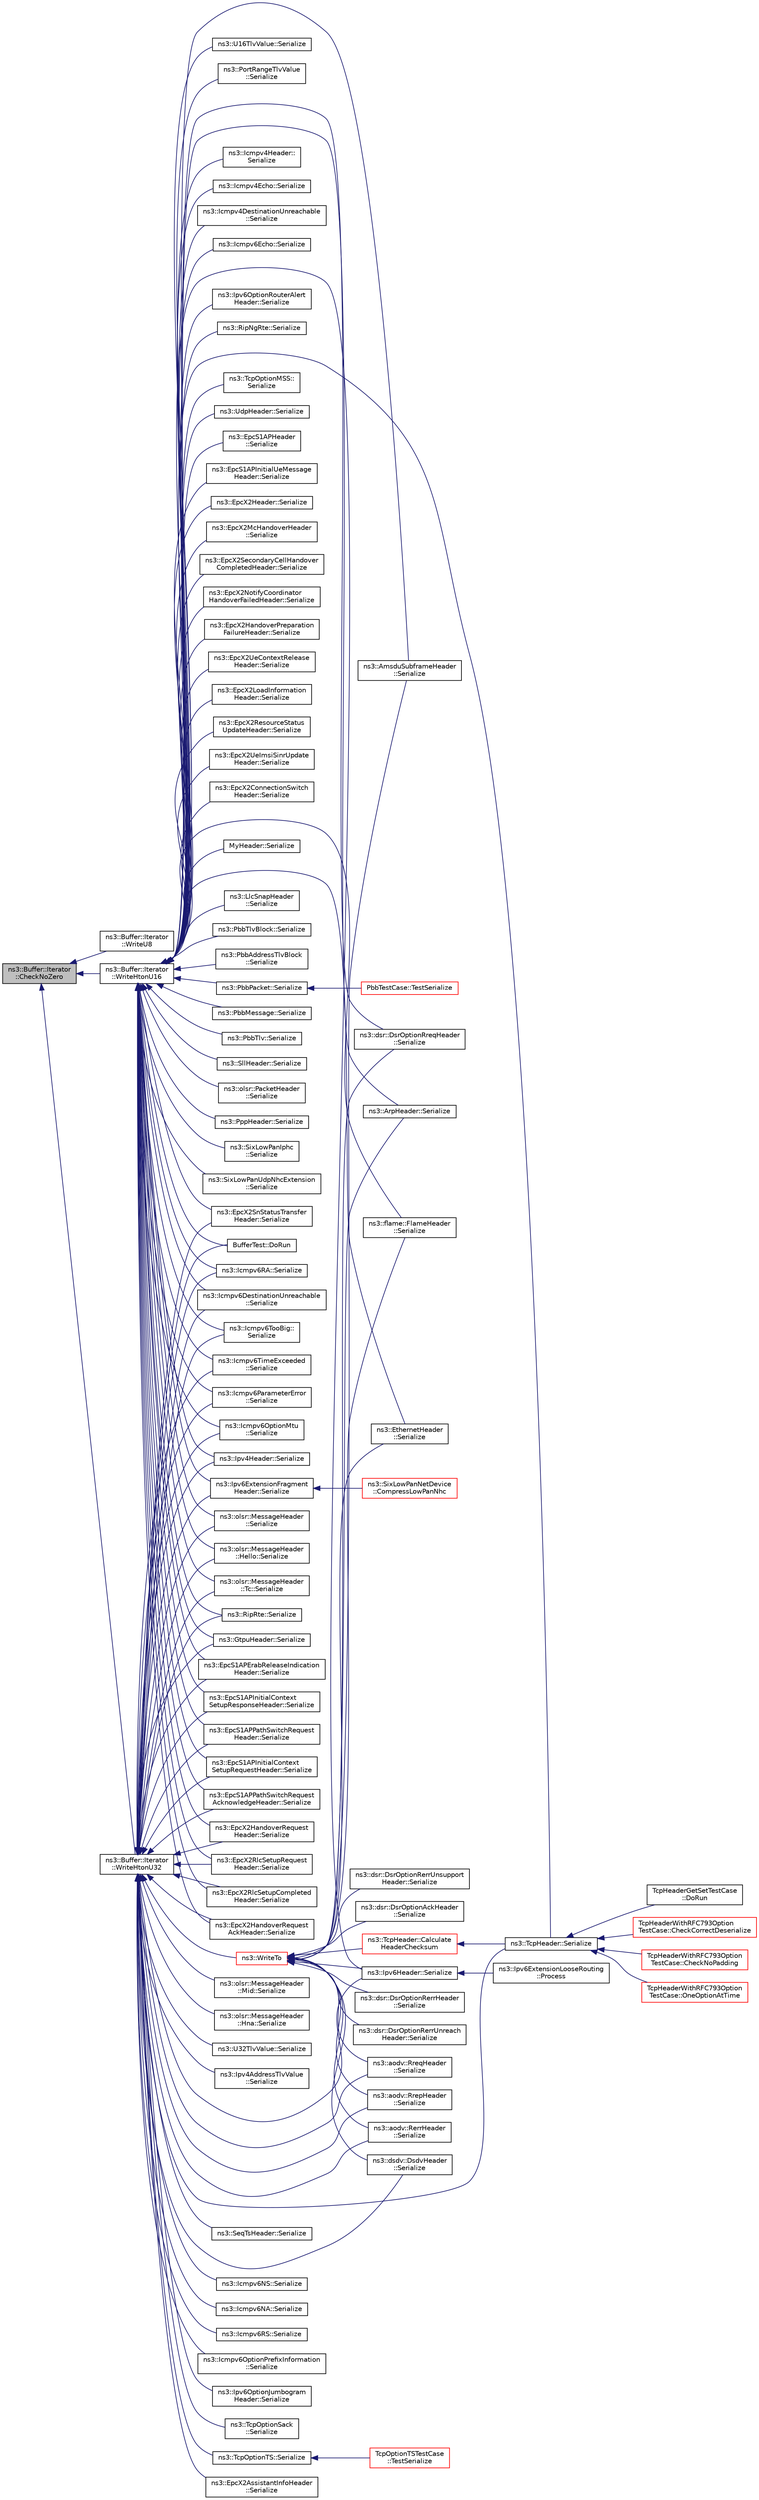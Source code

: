 digraph "ns3::Buffer::Iterator::CheckNoZero"
{
  edge [fontname="Helvetica",fontsize="10",labelfontname="Helvetica",labelfontsize="10"];
  node [fontname="Helvetica",fontsize="10",shape=record];
  rankdir="LR";
  Node1 [label="ns3::Buffer::Iterator\l::CheckNoZero",height=0.2,width=0.4,color="black", fillcolor="grey75", style="filled", fontcolor="black"];
  Node1 -> Node2 [dir="back",color="midnightblue",fontsize="10",style="solid"];
  Node2 [label="ns3::Buffer::Iterator\l::WriteU8",height=0.2,width=0.4,color="black", fillcolor="white", style="filled",URL="$d0/daf/classns3_1_1Buffer_1_1Iterator.html#a31520a724d7387124c75c326b6d4edc9"];
  Node1 -> Node3 [dir="back",color="midnightblue",fontsize="10",style="solid"];
  Node3 [label="ns3::Buffer::Iterator\l::WriteHtonU16",height=0.2,width=0.4,color="black", fillcolor="white", style="filled",URL="$d0/daf/classns3_1_1Buffer_1_1Iterator.html#a97ea9c86cfe87b516efc28faa7dfdf21"];
  Node3 -> Node4 [dir="back",color="midnightblue",fontsize="10",style="solid"];
  Node4 [label="ns3::dsr::DsrOptionRreqHeader\l::Serialize",height=0.2,width=0.4,color="black", fillcolor="white", style="filled",URL="$d9/d21/classns3_1_1dsr_1_1DsrOptionRreqHeader.html#a620cbf122e8637ec0a22ec3882176816",tooltip="Serialize the packet. "];
  Node3 -> Node5 [dir="back",color="midnightblue",fontsize="10",style="solid"];
  Node5 [label="ns3::ArpHeader::Serialize",height=0.2,width=0.4,color="black", fillcolor="white", style="filled",URL="$db/d42/classns3_1_1ArpHeader.html#a277dfd6e5a0ee69a3bf612c1d21a5698"];
  Node3 -> Node6 [dir="back",color="midnightblue",fontsize="10",style="solid"];
  Node6 [label="ns3::Icmpv4Header::\lSerialize",height=0.2,width=0.4,color="black", fillcolor="white", style="filled",URL="$d6/dde/classns3_1_1Icmpv4Header.html#a8a99d2c9a7cd91e84efbee9a61606ced"];
  Node3 -> Node7 [dir="back",color="midnightblue",fontsize="10",style="solid"];
  Node7 [label="ns3::Icmpv4Echo::Serialize",height=0.2,width=0.4,color="black", fillcolor="white", style="filled",URL="$d8/dcc/classns3_1_1Icmpv4Echo.html#ad6652457d16fed5589a6e668da6f78f6"];
  Node3 -> Node8 [dir="back",color="midnightblue",fontsize="10",style="solid"];
  Node8 [label="ns3::Icmpv4DestinationUnreachable\l::Serialize",height=0.2,width=0.4,color="black", fillcolor="white", style="filled",URL="$d6/daf/classns3_1_1Icmpv4DestinationUnreachable.html#a38e6b156675363e4af25597181b4d6c7"];
  Node3 -> Node9 [dir="back",color="midnightblue",fontsize="10",style="solid"];
  Node9 [label="ns3::Icmpv6RA::Serialize",height=0.2,width=0.4,color="black", fillcolor="white", style="filled",URL="$da/d73/classns3_1_1Icmpv6RA.html#afc9c2386a4c11b13c41d79f0dbc970cd",tooltip="Serialize the packet. "];
  Node3 -> Node10 [dir="back",color="midnightblue",fontsize="10",style="solid"];
  Node10 [label="ns3::Icmpv6Echo::Serialize",height=0.2,width=0.4,color="black", fillcolor="white", style="filled",URL="$d6/d5b/classns3_1_1Icmpv6Echo.html#ae00908cfd1912f20da4ad804ce73ba1d",tooltip="Serialize the packet. "];
  Node3 -> Node11 [dir="back",color="midnightblue",fontsize="10",style="solid"];
  Node11 [label="ns3::Icmpv6DestinationUnreachable\l::Serialize",height=0.2,width=0.4,color="black", fillcolor="white", style="filled",URL="$d1/deb/classns3_1_1Icmpv6DestinationUnreachable.html#a97ea83de54f105a43a8386e2934fe732",tooltip="Serialize the packet. "];
  Node3 -> Node12 [dir="back",color="midnightblue",fontsize="10",style="solid"];
  Node12 [label="ns3::Icmpv6TooBig::\lSerialize",height=0.2,width=0.4,color="black", fillcolor="white", style="filled",URL="$d3/d1b/classns3_1_1Icmpv6TooBig.html#ae8042b6593cfb81dad23e60c588e7b21",tooltip="Serialize the packet. "];
  Node3 -> Node13 [dir="back",color="midnightblue",fontsize="10",style="solid"];
  Node13 [label="ns3::Icmpv6TimeExceeded\l::Serialize",height=0.2,width=0.4,color="black", fillcolor="white", style="filled",URL="$d5/db1/classns3_1_1Icmpv6TimeExceeded.html#a8cc2085dcd82138138cdc2029280a60f",tooltip="Serialize the packet. "];
  Node3 -> Node14 [dir="back",color="midnightblue",fontsize="10",style="solid"];
  Node14 [label="ns3::Icmpv6ParameterError\l::Serialize",height=0.2,width=0.4,color="black", fillcolor="white", style="filled",URL="$d8/dd7/classns3_1_1Icmpv6ParameterError.html#a72ba841a8b45117a67cfb9a89ffd677b",tooltip="Serialize the packet. "];
  Node3 -> Node15 [dir="back",color="midnightblue",fontsize="10",style="solid"];
  Node15 [label="ns3::Icmpv6OptionMtu\l::Serialize",height=0.2,width=0.4,color="black", fillcolor="white", style="filled",URL="$df/d6d/classns3_1_1Icmpv6OptionMtu.html#a7fb0a0d983fc4ca0d906da376bd9bceb",tooltip="Serialize the packet. "];
  Node3 -> Node16 [dir="back",color="midnightblue",fontsize="10",style="solid"];
  Node16 [label="ns3::Ipv4Header::Serialize",height=0.2,width=0.4,color="black", fillcolor="white", style="filled",URL="$d9/df1/classns3_1_1Ipv4Header.html#a09dd6e92cb94bc1287b5219519a7bc69"];
  Node3 -> Node17 [dir="back",color="midnightblue",fontsize="10",style="solid"];
  Node17 [label="ns3::Ipv6ExtensionFragment\lHeader::Serialize",height=0.2,width=0.4,color="black", fillcolor="white", style="filled",URL="$dc/dde/classns3_1_1Ipv6ExtensionFragmentHeader.html#ac63d2e1a8fe9f7cdb3589c2677f5f9f6",tooltip="Serialize the packet. "];
  Node17 -> Node18 [dir="back",color="midnightblue",fontsize="10",style="solid"];
  Node18 [label="ns3::SixLowPanNetDevice\l::CompressLowPanNhc",height=0.2,width=0.4,color="red", fillcolor="white", style="filled",URL="$d1/d2b/classns3_1_1SixLowPanNetDevice.html#a41d34fd1612e7e6911614fadfef6ab67",tooltip="Compress the headers according to NHC compression. "];
  Node3 -> Node19 [dir="back",color="midnightblue",fontsize="10",style="solid"];
  Node19 [label="ns3::Ipv6Header::Serialize",height=0.2,width=0.4,color="black", fillcolor="white", style="filled",URL="$d8/d5d/classns3_1_1Ipv6Header.html#a6c927edee07d668e0a5aba391c1af9b4",tooltip="Serialize the packet. "];
  Node19 -> Node20 [dir="back",color="midnightblue",fontsize="10",style="solid"];
  Node20 [label="ns3::Ipv6ExtensionLooseRouting\l::Process",height=0.2,width=0.4,color="black", fillcolor="white", style="filled",URL="$df/d36/classns3_1_1Ipv6ExtensionLooseRouting.html#ab73c109952d780d1eb52c2f7c144e546",tooltip="Process method Called from Ipv6L3Protocol::Receive. "];
  Node3 -> Node21 [dir="back",color="midnightblue",fontsize="10",style="solid"];
  Node21 [label="ns3::Ipv6OptionRouterAlert\lHeader::Serialize",height=0.2,width=0.4,color="black", fillcolor="white", style="filled",URL="$d2/da8/classns3_1_1Ipv6OptionRouterAlertHeader.html#ac65a97a114b0d65bb494cddecb8ac26b",tooltip="Serialize the packet. "];
  Node3 -> Node22 [dir="back",color="midnightblue",fontsize="10",style="solid"];
  Node22 [label="ns3::RipRte::Serialize",height=0.2,width=0.4,color="black", fillcolor="white", style="filled",URL="$db/dfe/classns3_1_1RipRte.html#abfb9071d7ac51ecd3eee03b1bdde16bb",tooltip="Serialize the packet. "];
  Node3 -> Node23 [dir="back",color="midnightblue",fontsize="10",style="solid"];
  Node23 [label="ns3::RipNgRte::Serialize",height=0.2,width=0.4,color="black", fillcolor="white", style="filled",URL="$d1/ded/classns3_1_1RipNgRte.html#ada12986eef4759b1b8e092a3a5f1e749",tooltip="Serialize the packet. "];
  Node3 -> Node24 [dir="back",color="midnightblue",fontsize="10",style="solid"];
  Node24 [label="ns3::TcpHeader::Serialize",height=0.2,width=0.4,color="black", fillcolor="white", style="filled",URL="$d0/d46/classns3_1_1TcpHeader.html#ab492a55e7e9a54ec4938035696877aa3"];
  Node24 -> Node25 [dir="back",color="midnightblue",fontsize="10",style="solid"];
  Node25 [label="TcpHeaderGetSetTestCase\l::DoRun",height=0.2,width=0.4,color="black", fillcolor="white", style="filled",URL="$d0/d33/classTcpHeaderGetSetTestCase.html#ae5c6a3e802b8648d197d5a22509acf49",tooltip="Implementation to actually run this TestCase. "];
  Node24 -> Node26 [dir="back",color="midnightblue",fontsize="10",style="solid"];
  Node26 [label="TcpHeaderWithRFC793Option\lTestCase::CheckCorrectDeserialize",height=0.2,width=0.4,color="red", fillcolor="white", style="filled",URL="$d6/d39/classTcpHeaderWithRFC793OptionTestCase.html#ad8478f3d6d33caa92f933389f8d8419b",tooltip="Check the correct header deserialization. "];
  Node24 -> Node27 [dir="back",color="midnightblue",fontsize="10",style="solid"];
  Node27 [label="TcpHeaderWithRFC793Option\lTestCase::CheckNoPadding",height=0.2,width=0.4,color="red", fillcolor="white", style="filled",URL="$d6/d39/classTcpHeaderWithRFC793OptionTestCase.html#ac054655b0adbd8c76eab91590eb246c4",tooltip="Check an header for the correct padding. "];
  Node24 -> Node28 [dir="back",color="midnightblue",fontsize="10",style="solid"];
  Node28 [label="TcpHeaderWithRFC793Option\lTestCase::OneOptionAtTime",height=0.2,width=0.4,color="red", fillcolor="white", style="filled",URL="$d6/d39/classTcpHeaderWithRFC793OptionTestCase.html#a4f736353f198886b49418a84756e48de",tooltip="Check an header with only one kind of option. "];
  Node3 -> Node29 [dir="back",color="midnightblue",fontsize="10",style="solid"];
  Node29 [label="ns3::TcpOptionMSS::\lSerialize",height=0.2,width=0.4,color="black", fillcolor="white", style="filled",URL="$d6/dcc/classns3_1_1TcpOptionMSS.html#a215e1d74349d02e8673da02c96a81f1e",tooltip="Serialize the Option to a buffer iterator. "];
  Node3 -> Node30 [dir="back",color="midnightblue",fontsize="10",style="solid"];
  Node30 [label="ns3::UdpHeader::Serialize",height=0.2,width=0.4,color="black", fillcolor="white", style="filled",URL="$d3/dc4/classns3_1_1UdpHeader.html#a5243cf0bfa2bc7f510c8e6c8a5801194"];
  Node3 -> Node31 [dir="back",color="midnightblue",fontsize="10",style="solid"];
  Node31 [label="ns3::GtpuHeader::Serialize",height=0.2,width=0.4,color="black", fillcolor="white", style="filled",URL="$da/dd7/classns3_1_1GtpuHeader.html#af6005e7d2acb5c6c4014ea507c754617"];
  Node3 -> Node32 [dir="back",color="midnightblue",fontsize="10",style="solid"];
  Node32 [label="ns3::EpcS1APHeader\l::Serialize",height=0.2,width=0.4,color="black", fillcolor="white", style="filled",URL="$d8/d13/classns3_1_1EpcS1APHeader.html#a893a72f6574f282a96ed0f6dfbbab8cb"];
  Node3 -> Node33 [dir="back",color="midnightblue",fontsize="10",style="solid"];
  Node33 [label="ns3::EpcS1APInitialUeMessage\lHeader::Serialize",height=0.2,width=0.4,color="black", fillcolor="white", style="filled",URL="$d3/d99/classns3_1_1EpcS1APInitialUeMessageHeader.html#a3025b6b39964b1ccf6a50fb8ccc308de"];
  Node3 -> Node34 [dir="back",color="midnightblue",fontsize="10",style="solid"];
  Node34 [label="ns3::EpcS1APErabReleaseIndication\lHeader::Serialize",height=0.2,width=0.4,color="black", fillcolor="white", style="filled",URL="$dc/dd0/classns3_1_1EpcS1APErabReleaseIndicationHeader.html#a166f941727ec16c9cf2448581873cea3"];
  Node3 -> Node35 [dir="back",color="midnightblue",fontsize="10",style="solid"];
  Node35 [label="ns3::EpcS1APInitialContext\lSetupResponseHeader::Serialize",height=0.2,width=0.4,color="black", fillcolor="white", style="filled",URL="$d0/de4/classns3_1_1EpcS1APInitialContextSetupResponseHeader.html#a678e89292162d6988328f1a91f021c0e"];
  Node3 -> Node36 [dir="back",color="midnightblue",fontsize="10",style="solid"];
  Node36 [label="ns3::EpcS1APPathSwitchRequest\lHeader::Serialize",height=0.2,width=0.4,color="black", fillcolor="white", style="filled",URL="$d1/dc9/classns3_1_1EpcS1APPathSwitchRequestHeader.html#a5b385465a20504fb417b0b6fcba673bc"];
  Node3 -> Node37 [dir="back",color="midnightblue",fontsize="10",style="solid"];
  Node37 [label="ns3::EpcS1APInitialContext\lSetupRequestHeader::Serialize",height=0.2,width=0.4,color="black", fillcolor="white", style="filled",URL="$de/d31/classns3_1_1EpcS1APInitialContextSetupRequestHeader.html#a3d3783366a82cae7ea569ce16316dfe8"];
  Node3 -> Node38 [dir="back",color="midnightblue",fontsize="10",style="solid"];
  Node38 [label="ns3::EpcS1APPathSwitchRequest\lAcknowledgeHeader::Serialize",height=0.2,width=0.4,color="black", fillcolor="white", style="filled",URL="$d0/d37/classns3_1_1EpcS1APPathSwitchRequestAcknowledgeHeader.html#a344ea304f7e59d655c3ac1a6fc713996"];
  Node3 -> Node39 [dir="back",color="midnightblue",fontsize="10",style="solid"];
  Node39 [label="ns3::EpcX2Header::Serialize",height=0.2,width=0.4,color="black", fillcolor="white", style="filled",URL="$da/d09/classns3_1_1EpcX2Header.html#a7a55059025f3cab2c73514356ec565a1"];
  Node3 -> Node40 [dir="back",color="midnightblue",fontsize="10",style="solid"];
  Node40 [label="ns3::EpcX2HandoverRequest\lHeader::Serialize",height=0.2,width=0.4,color="black", fillcolor="white", style="filled",URL="$d7/db8/classns3_1_1EpcX2HandoverRequestHeader.html#afab50392829e9534735e735bd79c34db"];
  Node3 -> Node41 [dir="back",color="midnightblue",fontsize="10",style="solid"];
  Node41 [label="ns3::EpcX2RlcSetupRequest\lHeader::Serialize",height=0.2,width=0.4,color="black", fillcolor="white", style="filled",URL="$d6/d69/classns3_1_1EpcX2RlcSetupRequestHeader.html#a714351da066ffbc670ab36c5f972871d"];
  Node3 -> Node42 [dir="back",color="midnightblue",fontsize="10",style="solid"];
  Node42 [label="ns3::EpcX2RlcSetupCompleted\lHeader::Serialize",height=0.2,width=0.4,color="black", fillcolor="white", style="filled",URL="$d1/d9e/classns3_1_1EpcX2RlcSetupCompletedHeader.html#a974daabdd879d8a84b9e2de2f7334a9b"];
  Node3 -> Node43 [dir="back",color="midnightblue",fontsize="10",style="solid"];
  Node43 [label="ns3::EpcX2McHandoverHeader\l::Serialize",height=0.2,width=0.4,color="black", fillcolor="white", style="filled",URL="$d4/dc6/classns3_1_1EpcX2McHandoverHeader.html#aa0ad5d544144be7086b3abbb885308f5"];
  Node3 -> Node44 [dir="back",color="midnightblue",fontsize="10",style="solid"];
  Node44 [label="ns3::EpcX2SecondaryCellHandover\lCompletedHeader::Serialize",height=0.2,width=0.4,color="black", fillcolor="white", style="filled",URL="$dc/d75/classns3_1_1EpcX2SecondaryCellHandoverCompletedHeader.html#ac4f3518a91e0ddbdaee45779ae74280e"];
  Node3 -> Node45 [dir="back",color="midnightblue",fontsize="10",style="solid"];
  Node45 [label="ns3::EpcX2NotifyCoordinator\lHandoverFailedHeader::Serialize",height=0.2,width=0.4,color="black", fillcolor="white", style="filled",URL="$db/d4f/classns3_1_1EpcX2NotifyCoordinatorHandoverFailedHeader.html#a28b8a2106ac41ec36d0fbfa8e58c0122"];
  Node3 -> Node46 [dir="back",color="midnightblue",fontsize="10",style="solid"];
  Node46 [label="ns3::EpcX2HandoverRequest\lAckHeader::Serialize",height=0.2,width=0.4,color="black", fillcolor="white", style="filled",URL="$d7/d92/classns3_1_1EpcX2HandoverRequestAckHeader.html#a8b9db63af1bbf23c0ec784a864431196"];
  Node3 -> Node47 [dir="back",color="midnightblue",fontsize="10",style="solid"];
  Node47 [label="ns3::EpcX2HandoverPreparation\lFailureHeader::Serialize",height=0.2,width=0.4,color="black", fillcolor="white", style="filled",URL="$d1/d16/classns3_1_1EpcX2HandoverPreparationFailureHeader.html#ab14ddb08e23e2b3d58f4375c60ef2059"];
  Node3 -> Node48 [dir="back",color="midnightblue",fontsize="10",style="solid"];
  Node48 [label="ns3::EpcX2SnStatusTransfer\lHeader::Serialize",height=0.2,width=0.4,color="black", fillcolor="white", style="filled",URL="$db/df6/classns3_1_1EpcX2SnStatusTransferHeader.html#a92ebb242513b3a8641273248dc19916d"];
  Node3 -> Node49 [dir="back",color="midnightblue",fontsize="10",style="solid"];
  Node49 [label="ns3::EpcX2UeContextRelease\lHeader::Serialize",height=0.2,width=0.4,color="black", fillcolor="white", style="filled",URL="$d1/d91/classns3_1_1EpcX2UeContextReleaseHeader.html#a6adf36442f6950420593cece775710ca"];
  Node3 -> Node50 [dir="back",color="midnightblue",fontsize="10",style="solid"];
  Node50 [label="ns3::EpcX2LoadInformation\lHeader::Serialize",height=0.2,width=0.4,color="black", fillcolor="white", style="filled",URL="$d1/d66/classns3_1_1EpcX2LoadInformationHeader.html#abfbb623504f294a9638d36dd37c6d6c6"];
  Node3 -> Node51 [dir="back",color="midnightblue",fontsize="10",style="solid"];
  Node51 [label="ns3::EpcX2ResourceStatus\lUpdateHeader::Serialize",height=0.2,width=0.4,color="black", fillcolor="white", style="filled",URL="$db/d28/classns3_1_1EpcX2ResourceStatusUpdateHeader.html#a30942b4aed0e4ba999297e2cdbc5407c"];
  Node3 -> Node52 [dir="back",color="midnightblue",fontsize="10",style="solid"];
  Node52 [label="ns3::EpcX2UeImsiSinrUpdate\lHeader::Serialize",height=0.2,width=0.4,color="black", fillcolor="white", style="filled",URL="$d9/d16/classns3_1_1EpcX2UeImsiSinrUpdateHeader.html#ae706bd37c99c4e8d7aae47c4fb2b2b48"];
  Node3 -> Node53 [dir="back",color="midnightblue",fontsize="10",style="solid"];
  Node53 [label="ns3::EpcX2ConnectionSwitch\lHeader::Serialize",height=0.2,width=0.4,color="black", fillcolor="white", style="filled",URL="$d5/df6/classns3_1_1EpcX2ConnectionSwitchHeader.html#a069d7d186c216f01af9233fe7bd04eaa"];
  Node3 -> Node54 [dir="back",color="midnightblue",fontsize="10",style="solid"];
  Node54 [label="ns3::flame::FlameHeader\l::Serialize",height=0.2,width=0.4,color="black", fillcolor="white", style="filled",URL="$d5/dcd/classns3_1_1flame_1_1FlameHeader.html#a0d6c503e7e001b62b3fc4bdace3f3f64"];
  Node3 -> Node55 [dir="back",color="midnightblue",fontsize="10",style="solid"];
  Node55 [label="MyHeader::Serialize",height=0.2,width=0.4,color="black", fillcolor="white", style="filled",URL="$d6/db5/classMyHeader.html#a975a619818e321e1950a2a541162b56c"];
  Node3 -> Node56 [dir="back",color="midnightblue",fontsize="10",style="solid"];
  Node56 [label="BufferTest::DoRun",height=0.2,width=0.4,color="black", fillcolor="white", style="filled",URL="$d7/d09/classBufferTest.html#a4ffd025f50c962366167daef7df0ac58",tooltip="Implementation to actually run this TestCase. "];
  Node3 -> Node57 [dir="back",color="midnightblue",fontsize="10",style="solid"];
  Node57 [label="ns3::EthernetHeader\l::Serialize",height=0.2,width=0.4,color="black", fillcolor="white", style="filled",URL="$d3/d9a/classns3_1_1EthernetHeader.html#ae628046c64921b18962e062c0e7dd5b7"];
  Node3 -> Node58 [dir="back",color="midnightblue",fontsize="10",style="solid"];
  Node58 [label="ns3::LlcSnapHeader\l::Serialize",height=0.2,width=0.4,color="black", fillcolor="white", style="filled",URL="$de/d5e/classns3_1_1LlcSnapHeader.html#a1ca9b57a793366cc9b660cd8c2d213aa"];
  Node3 -> Node59 [dir="back",color="midnightblue",fontsize="10",style="solid"];
  Node59 [label="ns3::PbbTlvBlock::Serialize",height=0.2,width=0.4,color="black", fillcolor="white", style="filled",URL="$d8/d5b/classns3_1_1PbbTlvBlock.html#a1c825abcdf9a3526efbf4b35218ab85b",tooltip="Serializes this block into the specified buffer. "];
  Node3 -> Node60 [dir="back",color="midnightblue",fontsize="10",style="solid"];
  Node60 [label="ns3::PbbAddressTlvBlock\l::Serialize",height=0.2,width=0.4,color="black", fillcolor="white", style="filled",URL="$de/d87/classns3_1_1PbbAddressTlvBlock.html#a7344724acb884c59fed16212109a2e26",tooltip="Serializes this block into the specified buffer. "];
  Node3 -> Node61 [dir="back",color="midnightblue",fontsize="10",style="solid"];
  Node61 [label="ns3::PbbPacket::Serialize",height=0.2,width=0.4,color="black", fillcolor="white", style="filled",URL="$d7/d31/classns3_1_1PbbPacket.html#acf27d0bf18096412f390651995e9a362",tooltip="Serializes this packet into the specified buffer. "];
  Node61 -> Node62 [dir="back",color="midnightblue",fontsize="10",style="solid"];
  Node62 [label="PbbTestCase::TestSerialize",height=0.2,width=0.4,color="red", fillcolor="white", style="filled",URL="$dd/dee/classPbbTestCase.html#af46a68e3ac1ac6a3acba3db64974cba8"];
  Node3 -> Node63 [dir="back",color="midnightblue",fontsize="10",style="solid"];
  Node63 [label="ns3::PbbMessage::Serialize",height=0.2,width=0.4,color="black", fillcolor="white", style="filled",URL="$d7/d6a/classns3_1_1PbbMessage.html#a724c917f3c2bc5e248ba56115e065830",tooltip="Serializes this message into the specified buffer. "];
  Node3 -> Node64 [dir="back",color="midnightblue",fontsize="10",style="solid"];
  Node64 [label="ns3::PbbTlv::Serialize",height=0.2,width=0.4,color="black", fillcolor="white", style="filled",URL="$db/dfb/classns3_1_1PbbTlv.html#a5e1a30c5ab57944ac2b361352660fd2e",tooltip="Serializes this TLV into the specified buffer. "];
  Node3 -> Node65 [dir="back",color="midnightblue",fontsize="10",style="solid"];
  Node65 [label="ns3::SllHeader::Serialize",height=0.2,width=0.4,color="black", fillcolor="white", style="filled",URL="$d2/d07/classns3_1_1SllHeader.html#a42de41d9084c82c6337f3b5ff831a4ca"];
  Node3 -> Node66 [dir="back",color="midnightblue",fontsize="10",style="solid"];
  Node66 [label="ns3::olsr::PacketHeader\l::Serialize",height=0.2,width=0.4,color="black", fillcolor="white", style="filled",URL="$d1/dc3/classns3_1_1olsr_1_1PacketHeader.html#aebdcac4830836fcf459e55e4288d522e"];
  Node3 -> Node67 [dir="back",color="midnightblue",fontsize="10",style="solid"];
  Node67 [label="ns3::olsr::MessageHeader\l::Serialize",height=0.2,width=0.4,color="black", fillcolor="white", style="filled",URL="$d3/db7/classns3_1_1olsr_1_1MessageHeader.html#a13dda405e2d4788dfb33c7d3264136c4"];
  Node3 -> Node68 [dir="back",color="midnightblue",fontsize="10",style="solid"];
  Node68 [label="ns3::olsr::MessageHeader\l::Hello::Serialize",height=0.2,width=0.4,color="black", fillcolor="white", style="filled",URL="$d5/d9d/structns3_1_1olsr_1_1MessageHeader_1_1Hello.html#a842601093dd98a192375bf4cca885670"];
  Node3 -> Node69 [dir="back",color="midnightblue",fontsize="10",style="solid"];
  Node69 [label="ns3::olsr::MessageHeader\l::Tc::Serialize",height=0.2,width=0.4,color="black", fillcolor="white", style="filled",URL="$df/d40/structns3_1_1olsr_1_1MessageHeader_1_1Tc.html#afcbf30f5bf303dc4689b84f62704f7b9"];
  Node3 -> Node70 [dir="back",color="midnightblue",fontsize="10",style="solid"];
  Node70 [label="ns3::PppHeader::Serialize",height=0.2,width=0.4,color="black", fillcolor="white", style="filled",URL="$d1/db2/classns3_1_1PppHeader.html#afb1858c81a6644b5a99f0153e10155fc"];
  Node3 -> Node71 [dir="back",color="midnightblue",fontsize="10",style="solid"];
  Node71 [label="ns3::SixLowPanIphc\l::Serialize",height=0.2,width=0.4,color="black", fillcolor="white", style="filled",URL="$d5/dfb/classns3_1_1SixLowPanIphc.html#a55103930a63fbf10e5a49b5b780980f3",tooltip="Serialize the packet. "];
  Node3 -> Node72 [dir="back",color="midnightblue",fontsize="10",style="solid"];
  Node72 [label="ns3::SixLowPanUdpNhcExtension\l::Serialize",height=0.2,width=0.4,color="black", fillcolor="white", style="filled",URL="$d1/def/classns3_1_1SixLowPanUdpNhcExtension.html#a119c2e18b012b963aa6035cec1de920e",tooltip="Serialize the packet. "];
  Node3 -> Node73 [dir="back",color="midnightblue",fontsize="10",style="solid"];
  Node73 [label="ns3::AmsduSubframeHeader\l::Serialize",height=0.2,width=0.4,color="black", fillcolor="white", style="filled",URL="$d2/dfd/classns3_1_1AmsduSubframeHeader.html#ad875e6109121c47eb83c4af1ea6bcb03"];
  Node3 -> Node74 [dir="back",color="midnightblue",fontsize="10",style="solid"];
  Node74 [label="ns3::U16TlvValue::Serialize",height=0.2,width=0.4,color="black", fillcolor="white", style="filled",URL="$d4/d2a/classns3_1_1U16TlvValue.html#a0eab595acae8d13e93368fbd14d83e8a"];
  Node3 -> Node75 [dir="back",color="midnightblue",fontsize="10",style="solid"];
  Node75 [label="ns3::PortRangeTlvValue\l::Serialize",height=0.2,width=0.4,color="black", fillcolor="white", style="filled",URL="$dc/dbc/classns3_1_1PortRangeTlvValue.html#a545b526f9efa04af7c25aaa0a1ee28b4"];
  Node1 -> Node76 [dir="back",color="midnightblue",fontsize="10",style="solid"];
  Node76 [label="ns3::Buffer::Iterator\l::WriteHtonU32",height=0.2,width=0.4,color="black", fillcolor="white", style="filled",URL="$d0/daf/classns3_1_1Buffer_1_1Iterator.html#ac8a95d099acc1fa0e699200b4de82173"];
  Node76 -> Node77 [dir="back",color="midnightblue",fontsize="10",style="solid"];
  Node77 [label="ns3::aodv::RreqHeader\l::Serialize",height=0.2,width=0.4,color="black", fillcolor="white", style="filled",URL="$db/d7d/classns3_1_1aodv_1_1RreqHeader.html#a574ecf6e7ec0e1d498ddfd1f4471ad97"];
  Node76 -> Node78 [dir="back",color="midnightblue",fontsize="10",style="solid"];
  Node78 [label="ns3::aodv::RrepHeader\l::Serialize",height=0.2,width=0.4,color="black", fillcolor="white", style="filled",URL="$df/d54/classns3_1_1aodv_1_1RrepHeader.html#a594b0c627d8d7627629add46970cda9a"];
  Node76 -> Node79 [dir="back",color="midnightblue",fontsize="10",style="solid"];
  Node79 [label="ns3::aodv::RerrHeader\l::Serialize",height=0.2,width=0.4,color="black", fillcolor="white", style="filled",URL="$d2/df8/classns3_1_1aodv_1_1RerrHeader.html#aa454365cae7dbbe5e559ca603f0fd54d"];
  Node76 -> Node80 [dir="back",color="midnightblue",fontsize="10",style="solid"];
  Node80 [label="ns3::SeqTsHeader::Serialize",height=0.2,width=0.4,color="black", fillcolor="white", style="filled",URL="$d7/dd7/classns3_1_1SeqTsHeader.html#a94322a720ef62390b8a3b9dd557f0104"];
  Node76 -> Node81 [dir="back",color="midnightblue",fontsize="10",style="solid"];
  Node81 [label="ns3::dsdv::DsdvHeader\l::Serialize",height=0.2,width=0.4,color="black", fillcolor="white", style="filled",URL="$d0/db8/classns3_1_1dsdv_1_1DsdvHeader.html#ac66ca0a7c40c750113e8e97f81bead2c"];
  Node76 -> Node82 [dir="back",color="midnightblue",fontsize="10",style="solid"];
  Node82 [label="ns3::Icmpv6NS::Serialize",height=0.2,width=0.4,color="black", fillcolor="white", style="filled",URL="$d7/da5/classns3_1_1Icmpv6NS.html#ad32a9d574a29228cddfc6e70aea129b7",tooltip="Serialize the packet. "];
  Node76 -> Node83 [dir="back",color="midnightblue",fontsize="10",style="solid"];
  Node83 [label="ns3::Icmpv6NA::Serialize",height=0.2,width=0.4,color="black", fillcolor="white", style="filled",URL="$d2/de8/classns3_1_1Icmpv6NA.html#a0fa9ef58e0cb6c9a5ed1d4c82745a02f",tooltip="Serialize the packet. "];
  Node76 -> Node9 [dir="back",color="midnightblue",fontsize="10",style="solid"];
  Node76 -> Node84 [dir="back",color="midnightblue",fontsize="10",style="solid"];
  Node84 [label="ns3::Icmpv6RS::Serialize",height=0.2,width=0.4,color="black", fillcolor="white", style="filled",URL="$da/d2f/classns3_1_1Icmpv6RS.html#aa2e8d1a63701015e774a9a5d660dfde4",tooltip="Serialize the packet. "];
  Node76 -> Node11 [dir="back",color="midnightblue",fontsize="10",style="solid"];
  Node76 -> Node12 [dir="back",color="midnightblue",fontsize="10",style="solid"];
  Node76 -> Node13 [dir="back",color="midnightblue",fontsize="10",style="solid"];
  Node76 -> Node14 [dir="back",color="midnightblue",fontsize="10",style="solid"];
  Node76 -> Node15 [dir="back",color="midnightblue",fontsize="10",style="solid"];
  Node76 -> Node85 [dir="back",color="midnightblue",fontsize="10",style="solid"];
  Node85 [label="ns3::Icmpv6OptionPrefixInformation\l::Serialize",height=0.2,width=0.4,color="black", fillcolor="white", style="filled",URL="$d4/d74/classns3_1_1Icmpv6OptionPrefixInformation.html#a4c498867c73398d9958aea86ff3ac4f7",tooltip="Serialize the packet. "];
  Node76 -> Node16 [dir="back",color="midnightblue",fontsize="10",style="solid"];
  Node76 -> Node17 [dir="back",color="midnightblue",fontsize="10",style="solid"];
  Node76 -> Node19 [dir="back",color="midnightblue",fontsize="10",style="solid"];
  Node76 -> Node86 [dir="back",color="midnightblue",fontsize="10",style="solid"];
  Node86 [label="ns3::Ipv6OptionJumbogram\lHeader::Serialize",height=0.2,width=0.4,color="black", fillcolor="white", style="filled",URL="$d0/db7/classns3_1_1Ipv6OptionJumbogramHeader.html#a7bdf0a525d3397f8250d4468a221f0c9",tooltip="Serialize the packet. "];
  Node76 -> Node22 [dir="back",color="midnightblue",fontsize="10",style="solid"];
  Node76 -> Node24 [dir="back",color="midnightblue",fontsize="10",style="solid"];
  Node76 -> Node87 [dir="back",color="midnightblue",fontsize="10",style="solid"];
  Node87 [label="ns3::TcpOptionSack\l::Serialize",height=0.2,width=0.4,color="black", fillcolor="white", style="filled",URL="$d3/d3d/classns3_1_1TcpOptionSack.html#abf2142e86a79a0549b256e58026d0083",tooltip="Serialize the Option to a buffer iterator. "];
  Node76 -> Node88 [dir="back",color="midnightblue",fontsize="10",style="solid"];
  Node88 [label="ns3::TcpOptionTS::Serialize",height=0.2,width=0.4,color="black", fillcolor="white", style="filled",URL="$d0/dbe/classns3_1_1TcpOptionTS.html#a78c958095d201d40006442a5cea4e41d",tooltip="Serialize the Option to a buffer iterator. "];
  Node88 -> Node89 [dir="back",color="midnightblue",fontsize="10",style="solid"];
  Node89 [label="TcpOptionTSTestCase\l::TestSerialize",height=0.2,width=0.4,color="red", fillcolor="white", style="filled",URL="$d9/d80/classTcpOptionTSTestCase.html#a14597883403704320352bf1caad38777",tooltip="Serialization test. "];
  Node76 -> Node31 [dir="back",color="midnightblue",fontsize="10",style="solid"];
  Node76 -> Node34 [dir="back",color="midnightblue",fontsize="10",style="solid"];
  Node76 -> Node35 [dir="back",color="midnightblue",fontsize="10",style="solid"];
  Node76 -> Node36 [dir="back",color="midnightblue",fontsize="10",style="solid"];
  Node76 -> Node37 [dir="back",color="midnightblue",fontsize="10",style="solid"];
  Node76 -> Node38 [dir="back",color="midnightblue",fontsize="10",style="solid"];
  Node76 -> Node90 [dir="back",color="midnightblue",fontsize="10",style="solid"];
  Node90 [label="ns3::EpcX2AssistantInfoHeader\l::Serialize",height=0.2,width=0.4,color="black", fillcolor="white", style="filled",URL="$dc/da7/classns3_1_1EpcX2AssistantInfoHeader.html#a66d7efb6a1add6898ec8546b49c76250"];
  Node76 -> Node40 [dir="back",color="midnightblue",fontsize="10",style="solid"];
  Node76 -> Node41 [dir="back",color="midnightblue",fontsize="10",style="solid"];
  Node76 -> Node42 [dir="back",color="midnightblue",fontsize="10",style="solid"];
  Node76 -> Node46 [dir="back",color="midnightblue",fontsize="10",style="solid"];
  Node76 -> Node48 [dir="back",color="midnightblue",fontsize="10",style="solid"];
  Node76 -> Node56 [dir="back",color="midnightblue",fontsize="10",style="solid"];
  Node76 -> Node91 [dir="back",color="midnightblue",fontsize="10",style="solid"];
  Node91 [label="ns3::WriteTo",height=0.2,width=0.4,color="red", fillcolor="white", style="filled",URL="$d7/d2e/namespacens3.html#abe3cb0173e87a3f7e2e414358c0a08bf",tooltip="Write an Ipv4Address to a Buffer. "];
  Node91 -> Node77 [dir="back",color="midnightblue",fontsize="10",style="solid"];
  Node91 -> Node78 [dir="back",color="midnightblue",fontsize="10",style="solid"];
  Node91 -> Node79 [dir="back",color="midnightblue",fontsize="10",style="solid"];
  Node91 -> Node81 [dir="back",color="midnightblue",fontsize="10",style="solid"];
  Node91 -> Node4 [dir="back",color="midnightblue",fontsize="10",style="solid"];
  Node91 -> Node92 [dir="back",color="midnightblue",fontsize="10",style="solid"];
  Node92 [label="ns3::dsr::DsrOptionRerrHeader\l::Serialize",height=0.2,width=0.4,color="black", fillcolor="white", style="filled",URL="$d6/d26/classns3_1_1dsr_1_1DsrOptionRerrHeader.html#a973a8c73444e9a2f4bd94292f716259c",tooltip="Serialize the packet. "];
  Node91 -> Node93 [dir="back",color="midnightblue",fontsize="10",style="solid"];
  Node93 [label="ns3::dsr::DsrOptionRerrUnreach\lHeader::Serialize",height=0.2,width=0.4,color="black", fillcolor="white", style="filled",URL="$d0/d90/classns3_1_1dsr_1_1DsrOptionRerrUnreachHeader.html#aaf3feea2c11c1b363f4d4bc041a8f21c",tooltip="Serialize the packet. "];
  Node91 -> Node94 [dir="back",color="midnightblue",fontsize="10",style="solid"];
  Node94 [label="ns3::dsr::DsrOptionRerrUnsupport\lHeader::Serialize",height=0.2,width=0.4,color="black", fillcolor="white", style="filled",URL="$db/df8/classns3_1_1dsr_1_1DsrOptionRerrUnsupportHeader.html#a797b41d9c8fa55f825ac24dadb16fd7b",tooltip="Serialize the packet. "];
  Node91 -> Node95 [dir="back",color="midnightblue",fontsize="10",style="solid"];
  Node95 [label="ns3::dsr::DsrOptionAckHeader\l::Serialize",height=0.2,width=0.4,color="black", fillcolor="white", style="filled",URL="$db/d30/classns3_1_1dsr_1_1DsrOptionAckHeader.html#a0aeceebc3c3eb4f5241b4799b5eed36b",tooltip="Serialize the packet. "];
  Node91 -> Node5 [dir="back",color="midnightblue",fontsize="10",style="solid"];
  Node91 -> Node19 [dir="back",color="midnightblue",fontsize="10",style="solid"];
  Node91 -> Node96 [dir="back",color="midnightblue",fontsize="10",style="solid"];
  Node96 [label="ns3::TcpHeader::Calculate\lHeaderChecksum",height=0.2,width=0.4,color="red", fillcolor="white", style="filled",URL="$d0/d46/classns3_1_1TcpHeader.html#ae1e83c9fd04d4eb45374c1b9a8425b50",tooltip="Calculate the header checksum. "];
  Node96 -> Node24 [dir="back",color="midnightblue",fontsize="10",style="solid"];
  Node91 -> Node54 [dir="back",color="midnightblue",fontsize="10",style="solid"];
  Node91 -> Node57 [dir="back",color="midnightblue",fontsize="10",style="solid"];
  Node91 -> Node73 [dir="back",color="midnightblue",fontsize="10",style="solid"];
  Node76 -> Node67 [dir="back",color="midnightblue",fontsize="10",style="solid"];
  Node76 -> Node97 [dir="back",color="midnightblue",fontsize="10",style="solid"];
  Node97 [label="ns3::olsr::MessageHeader\l::Mid::Serialize",height=0.2,width=0.4,color="black", fillcolor="white", style="filled",URL="$d3/d3d/structns3_1_1olsr_1_1MessageHeader_1_1Mid.html#a06cabc96f3b838fa14608ce4d481a732"];
  Node76 -> Node68 [dir="back",color="midnightblue",fontsize="10",style="solid"];
  Node76 -> Node69 [dir="back",color="midnightblue",fontsize="10",style="solid"];
  Node76 -> Node98 [dir="back",color="midnightblue",fontsize="10",style="solid"];
  Node98 [label="ns3::olsr::MessageHeader\l::Hna::Serialize",height=0.2,width=0.4,color="black", fillcolor="white", style="filled",URL="$d4/dbd/structns3_1_1olsr_1_1MessageHeader_1_1Hna.html#abcba618ae40d0350167a9fad9a679067"];
  Node76 -> Node99 [dir="back",color="midnightblue",fontsize="10",style="solid"];
  Node99 [label="ns3::U32TlvValue::Serialize",height=0.2,width=0.4,color="black", fillcolor="white", style="filled",URL="$d4/dc0/classns3_1_1U32TlvValue.html#af3f45e102adecef3344017fb11db2f39"];
  Node76 -> Node100 [dir="back",color="midnightblue",fontsize="10",style="solid"];
  Node100 [label="ns3::Ipv4AddressTlvValue\l::Serialize",height=0.2,width=0.4,color="black", fillcolor="white", style="filled",URL="$db/d0f/classns3_1_1Ipv4AddressTlvValue.html#add2962d80f631055363e993832b091c5"];
}
